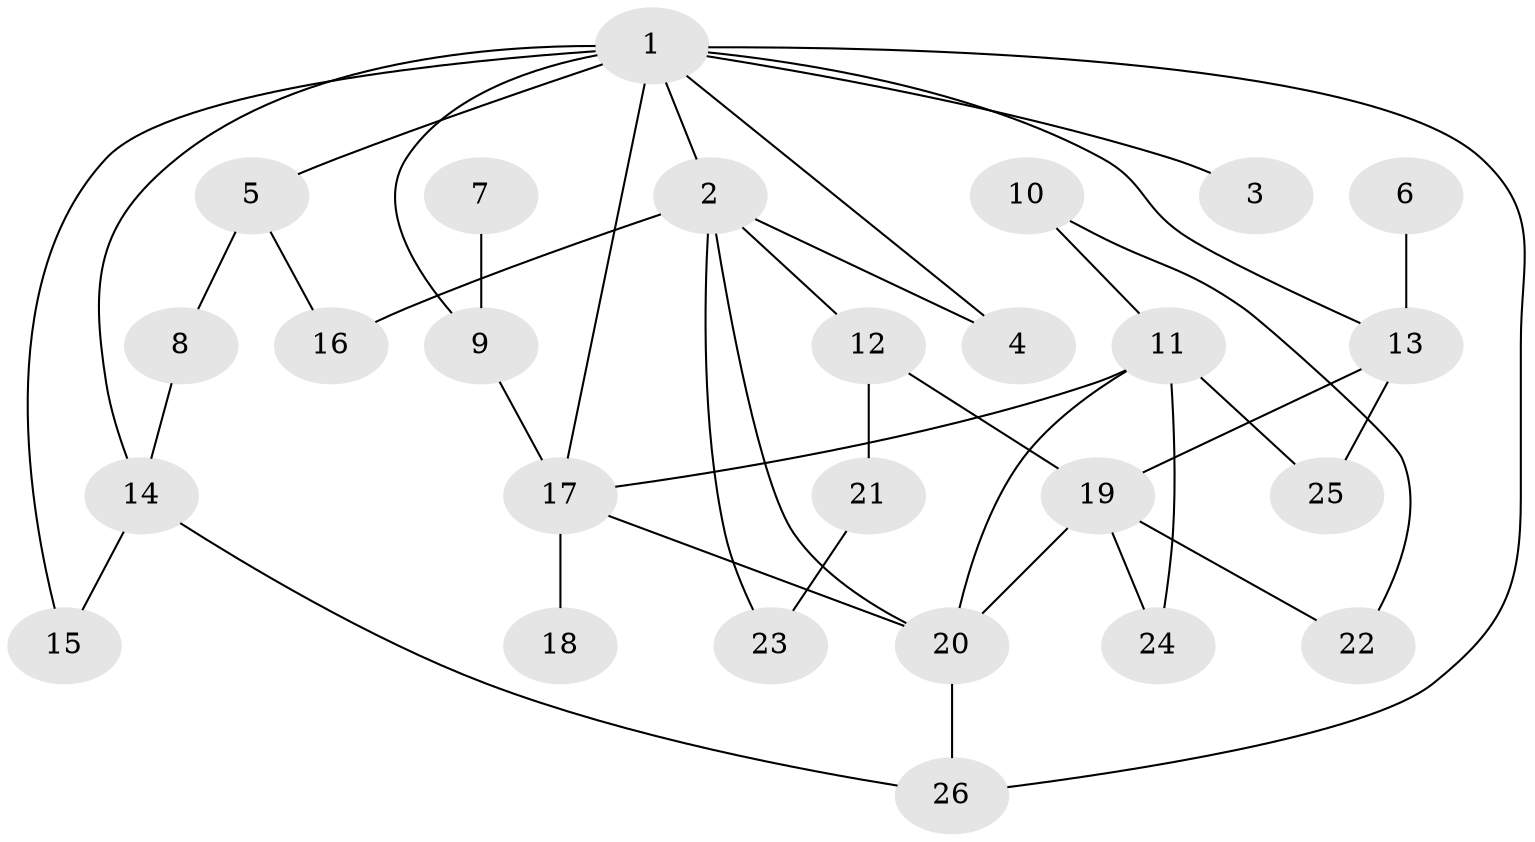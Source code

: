 // original degree distribution, {5: 0.0784313725490196, 3: 0.2549019607843137, 4: 0.09803921568627451, 1: 0.17647058823529413, 2: 0.37254901960784315, 6: 0.0196078431372549}
// Generated by graph-tools (version 1.1) at 2025/25/03/09/25 03:25:31]
// undirected, 26 vertices, 40 edges
graph export_dot {
graph [start="1"]
  node [color=gray90,style=filled];
  1;
  2;
  3;
  4;
  5;
  6;
  7;
  8;
  9;
  10;
  11;
  12;
  13;
  14;
  15;
  16;
  17;
  18;
  19;
  20;
  21;
  22;
  23;
  24;
  25;
  26;
  1 -- 2 [weight=1.0];
  1 -- 3 [weight=1.0];
  1 -- 4 [weight=1.0];
  1 -- 5 [weight=1.0];
  1 -- 9 [weight=1.0];
  1 -- 13 [weight=1.0];
  1 -- 14 [weight=1.0];
  1 -- 15 [weight=1.0];
  1 -- 17 [weight=1.0];
  1 -- 26 [weight=1.0];
  2 -- 4 [weight=1.0];
  2 -- 12 [weight=1.0];
  2 -- 16 [weight=2.0];
  2 -- 20 [weight=1.0];
  2 -- 23 [weight=1.0];
  5 -- 8 [weight=1.0];
  5 -- 16 [weight=1.0];
  6 -- 13 [weight=1.0];
  7 -- 9 [weight=1.0];
  8 -- 14 [weight=1.0];
  9 -- 17 [weight=1.0];
  10 -- 11 [weight=1.0];
  10 -- 22 [weight=1.0];
  11 -- 17 [weight=1.0];
  11 -- 20 [weight=1.0];
  11 -- 24 [weight=1.0];
  11 -- 25 [weight=1.0];
  12 -- 19 [weight=1.0];
  12 -- 21 [weight=1.0];
  13 -- 19 [weight=1.0];
  13 -- 25 [weight=1.0];
  14 -- 15 [weight=1.0];
  14 -- 26 [weight=1.0];
  17 -- 18 [weight=1.0];
  17 -- 20 [weight=1.0];
  19 -- 20 [weight=1.0];
  19 -- 22 [weight=1.0];
  19 -- 24 [weight=1.0];
  20 -- 26 [weight=1.0];
  21 -- 23 [weight=1.0];
}
